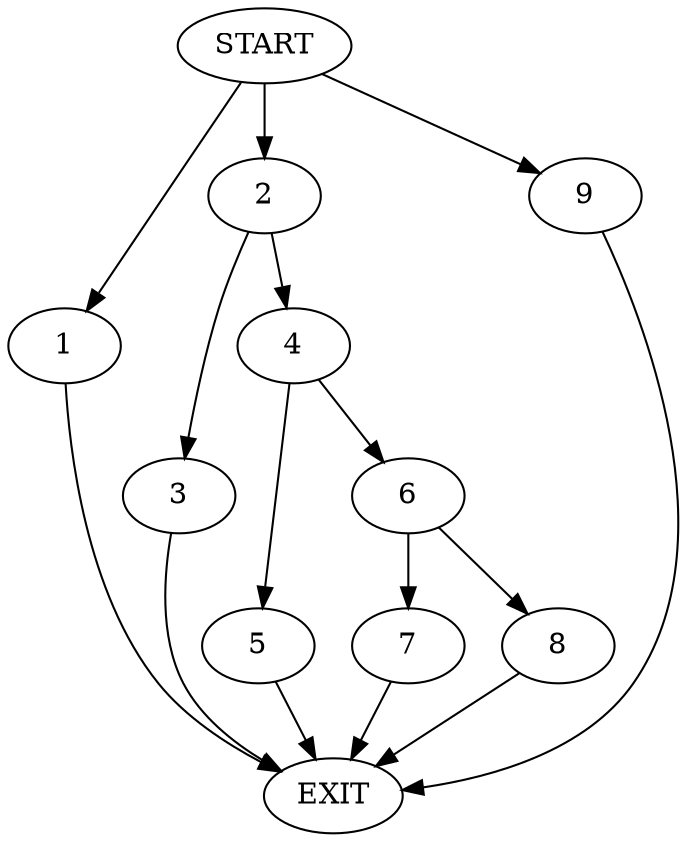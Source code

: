 digraph {
0 [label="START"]
10 [label="EXIT"]
0 -> 1
1 -> 10
0 -> 2
2 -> 3
2 -> 4
4 -> 5
4 -> 6
3 -> 10
6 -> 7
6 -> 8
5 -> 10
8 -> 10
7 -> 10
0 -> 9
9 -> 10
}

